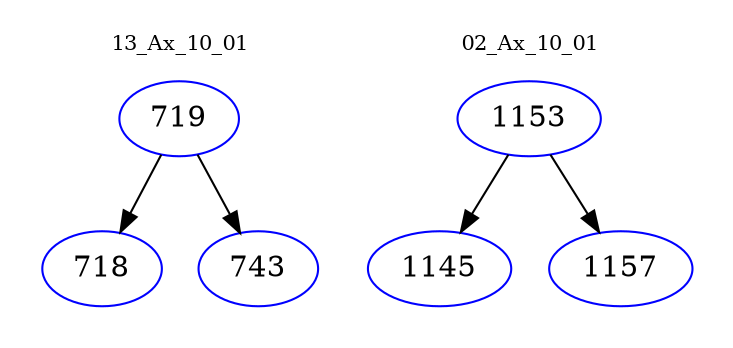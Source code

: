 digraph{
subgraph cluster_0 {
color = white
label = "13_Ax_10_01";
fontsize=10;
T0_719 [label="719", color="blue"]
T0_719 -> T0_718 [color="black"]
T0_718 [label="718", color="blue"]
T0_719 -> T0_743 [color="black"]
T0_743 [label="743", color="blue"]
}
subgraph cluster_1 {
color = white
label = "02_Ax_10_01";
fontsize=10;
T1_1153 [label="1153", color="blue"]
T1_1153 -> T1_1145 [color="black"]
T1_1145 [label="1145", color="blue"]
T1_1153 -> T1_1157 [color="black"]
T1_1157 [label="1157", color="blue"]
}
}

